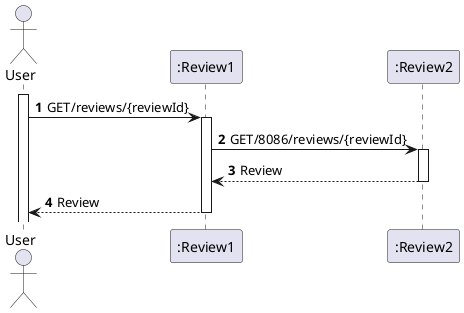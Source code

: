 @startuml
'https://plantuml.com/sequence-diagram

autoactivate on
autonumber

actor "User" as User
participant ":Review1" as rev1
participant ":Review2" as rev2

activate User

User -> rev1: GET/reviews/{reviewId}
rev1 -> rev2: GET/8086/reviews/{reviewId}
rev2 --> rev1: Review
rev1 --> User: Review

@enduml